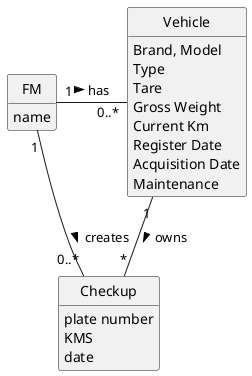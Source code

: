 @startuml
skinparam monochrome true
skinparam packageStyle rectangle
skinparam shadowing false

'left to right direction

skinparam classAttributeIconSize 0

hide circle
hide methods

'title Domain Model

'class Platform {
'  -description
'}

class FM {
    name
}

class Checkup {
    plate number
     KMS
     date
}

'class Category {
'    description
'}

class Vehicle {
    Brand, Model
    Type
    Tare
    Gross Weight
    Current Km
    Register Date
    Acquisition Date
    Maintenance
}

'class User {
'    name
'    email
'    password
'}

'Platform "1" -- "*" Organization : has registered >
'Platform "1" -- "*" Category : defines >
FM "1" - "0..*" Vehicle : has >
FM "1" - "0..*" Checkup : creates >
'Task "*" -- "1" Employee: created by >
Vehicle "1" -- "*" Checkup : owns >
'Employee "0..1" -- "1" User: acts as >
'Checkup "*" - "1" Category: cataloged as >
@enduml